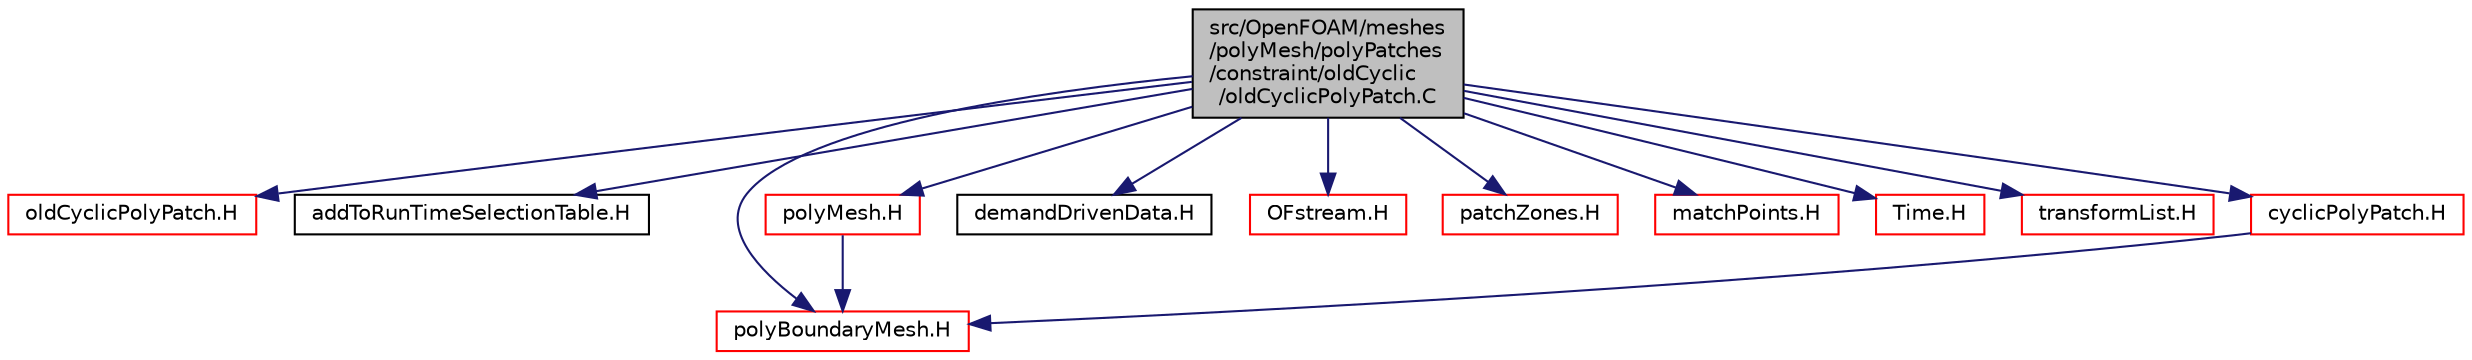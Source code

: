 digraph "src/OpenFOAM/meshes/polyMesh/polyPatches/constraint/oldCyclic/oldCyclicPolyPatch.C"
{
  bgcolor="transparent";
  edge [fontname="Helvetica",fontsize="10",labelfontname="Helvetica",labelfontsize="10"];
  node [fontname="Helvetica",fontsize="10",shape=record];
  Node1 [label="src/OpenFOAM/meshes\l/polyMesh/polyPatches\l/constraint/oldCyclic\l/oldCyclicPolyPatch.C",height=0.2,width=0.4,color="black", fillcolor="grey75", style="filled", fontcolor="black"];
  Node1 -> Node2 [color="midnightblue",fontsize="10",style="solid",fontname="Helvetica"];
  Node2 [label="oldCyclicPolyPatch.H",height=0.2,width=0.4,color="red",URL="$a08978.html"];
  Node1 -> Node3 [color="midnightblue",fontsize="10",style="solid",fontname="Helvetica"];
  Node3 [label="addToRunTimeSelectionTable.H",height=0.2,width=0.4,color="black",URL="$a08150.html",tooltip="Macros for easy insertion into run-time selection tables. "];
  Node1 -> Node4 [color="midnightblue",fontsize="10",style="solid",fontname="Helvetica"];
  Node4 [label="polyBoundaryMesh.H",height=0.2,width=0.4,color="red",URL="$a08946.html"];
  Node1 -> Node5 [color="midnightblue",fontsize="10",style="solid",fontname="Helvetica"];
  Node5 [label="polyMesh.H",height=0.2,width=0.4,color="red",URL="$a08951.html"];
  Node5 -> Node4 [color="midnightblue",fontsize="10",style="solid",fontname="Helvetica"];
  Node1 -> Node6 [color="midnightblue",fontsize="10",style="solid",fontname="Helvetica"];
  Node6 [label="demandDrivenData.H",height=0.2,width=0.4,color="black",URL="$a08521.html",tooltip="Template functions to aid in the implementation of demand driven data. "];
  Node1 -> Node7 [color="midnightblue",fontsize="10",style="solid",fontname="Helvetica"];
  Node7 [label="OFstream.H",height=0.2,width=0.4,color="red",URL="$a08082.html"];
  Node1 -> Node8 [color="midnightblue",fontsize="10",style="solid",fontname="Helvetica"];
  Node8 [label="patchZones.H",height=0.2,width=0.4,color="red",URL="$a09059.html"];
  Node1 -> Node9 [color="midnightblue",fontsize="10",style="solid",fontname="Helvetica"];
  Node9 [label="matchPoints.H",height=0.2,width=0.4,color="red",URL="$a08865.html",tooltip="Determine correspondence between points. See below. "];
  Node1 -> Node10 [color="midnightblue",fontsize="10",style="solid",fontname="Helvetica"];
  Node10 [label="Time.H",height=0.2,width=0.4,color="red",URL="$a08162.html"];
  Node1 -> Node11 [color="midnightblue",fontsize="10",style="solid",fontname="Helvetica"];
  Node11 [label="transformList.H",height=0.2,width=0.4,color="red",URL="$a08306.html",tooltip="Spatial transformation functions for primitive fields. "];
  Node1 -> Node12 [color="midnightblue",fontsize="10",style="solid",fontname="Helvetica"];
  Node12 [label="cyclicPolyPatch.H",height=0.2,width=0.4,color="red",URL="$a08970.html"];
  Node12 -> Node4 [color="midnightblue",fontsize="10",style="solid",fontname="Helvetica"];
}
